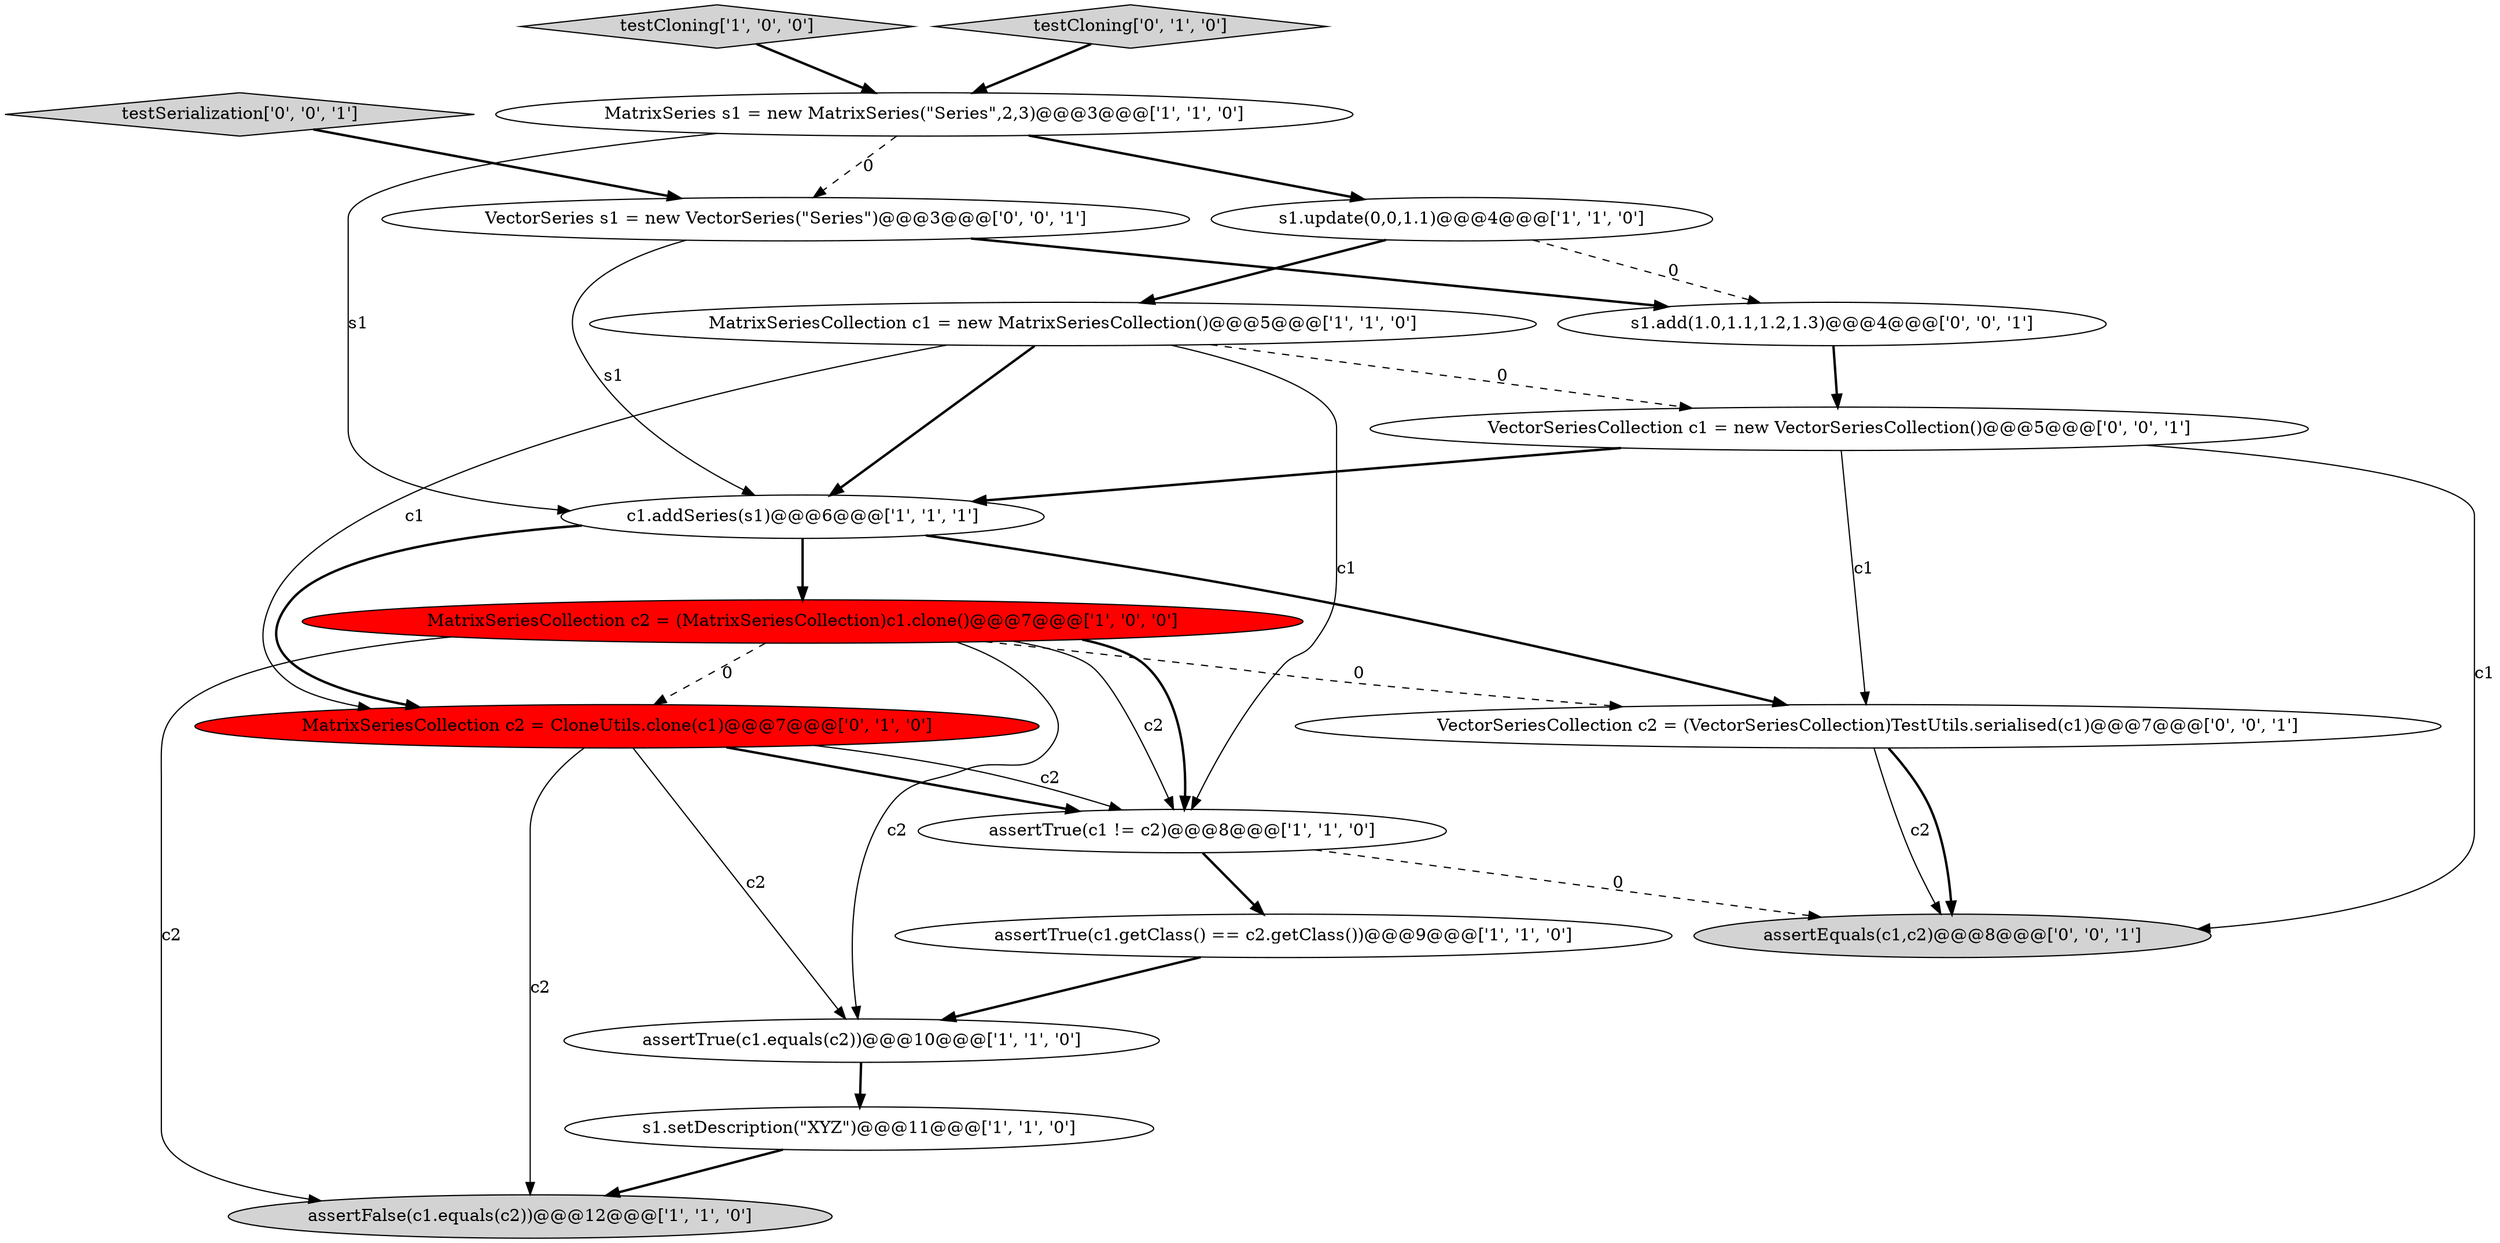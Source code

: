 digraph {
14 [style = filled, label = "testSerialization['0', '0', '1']", fillcolor = lightgray, shape = diamond image = "AAA0AAABBB3BBB"];
6 [style = filled, label = "s1.setDescription(\"XYZ\")@@@11@@@['1', '1', '0']", fillcolor = white, shape = ellipse image = "AAA0AAABBB1BBB"];
4 [style = filled, label = "MatrixSeries s1 = new MatrixSeries(\"Series\",2,3)@@@3@@@['1', '1', '0']", fillcolor = white, shape = ellipse image = "AAA0AAABBB1BBB"];
10 [style = filled, label = "testCloning['1', '0', '0']", fillcolor = lightgray, shape = diamond image = "AAA0AAABBB1BBB"];
0 [style = filled, label = "c1.addSeries(s1)@@@6@@@['1', '1', '1']", fillcolor = white, shape = ellipse image = "AAA0AAABBB1BBB"];
7 [style = filled, label = "assertTrue(c1.getClass() == c2.getClass())@@@9@@@['1', '1', '0']", fillcolor = white, shape = ellipse image = "AAA0AAABBB1BBB"];
15 [style = filled, label = "VectorSeries s1 = new VectorSeries(\"Series\")@@@3@@@['0', '0', '1']", fillcolor = white, shape = ellipse image = "AAA0AAABBB3BBB"];
5 [style = filled, label = "assertFalse(c1.equals(c2))@@@12@@@['1', '1', '0']", fillcolor = lightgray, shape = ellipse image = "AAA0AAABBB1BBB"];
9 [style = filled, label = "assertTrue(c1.equals(c2))@@@10@@@['1', '1', '0']", fillcolor = white, shape = ellipse image = "AAA0AAABBB1BBB"];
11 [style = filled, label = "MatrixSeriesCollection c2 = CloneUtils.clone(c1)@@@7@@@['0', '1', '0']", fillcolor = red, shape = ellipse image = "AAA1AAABBB2BBB"];
18 [style = filled, label = "s1.add(1.0,1.1,1.2,1.3)@@@4@@@['0', '0', '1']", fillcolor = white, shape = ellipse image = "AAA0AAABBB3BBB"];
13 [style = filled, label = "VectorSeriesCollection c2 = (VectorSeriesCollection)TestUtils.serialised(c1)@@@7@@@['0', '0', '1']", fillcolor = white, shape = ellipse image = "AAA0AAABBB3BBB"];
17 [style = filled, label = "VectorSeriesCollection c1 = new VectorSeriesCollection()@@@5@@@['0', '0', '1']", fillcolor = white, shape = ellipse image = "AAA0AAABBB3BBB"];
2 [style = filled, label = "s1.update(0,0,1.1)@@@4@@@['1', '1', '0']", fillcolor = white, shape = ellipse image = "AAA0AAABBB1BBB"];
8 [style = filled, label = "assertTrue(c1 != c2)@@@8@@@['1', '1', '0']", fillcolor = white, shape = ellipse image = "AAA0AAABBB1BBB"];
16 [style = filled, label = "assertEquals(c1,c2)@@@8@@@['0', '0', '1']", fillcolor = lightgray, shape = ellipse image = "AAA0AAABBB3BBB"];
1 [style = filled, label = "MatrixSeriesCollection c2 = (MatrixSeriesCollection)c1.clone()@@@7@@@['1', '0', '0']", fillcolor = red, shape = ellipse image = "AAA1AAABBB1BBB"];
12 [style = filled, label = "testCloning['0', '1', '0']", fillcolor = lightgray, shape = diamond image = "AAA0AAABBB2BBB"];
3 [style = filled, label = "MatrixSeriesCollection c1 = new MatrixSeriesCollection()@@@5@@@['1', '1', '0']", fillcolor = white, shape = ellipse image = "AAA0AAABBB1BBB"];
13->16 [style = solid, label="c2"];
8->16 [style = dashed, label="0"];
3->17 [style = dashed, label="0"];
1->8 [style = bold, label=""];
0->13 [style = bold, label=""];
3->8 [style = solid, label="c1"];
17->16 [style = solid, label="c1"];
2->3 [style = bold, label=""];
1->5 [style = solid, label="c2"];
18->17 [style = bold, label=""];
0->11 [style = bold, label=""];
4->2 [style = bold, label=""];
15->18 [style = bold, label=""];
13->16 [style = bold, label=""];
4->0 [style = solid, label="s1"];
8->7 [style = bold, label=""];
3->0 [style = bold, label=""];
9->6 [style = bold, label=""];
1->9 [style = solid, label="c2"];
1->13 [style = dashed, label="0"];
7->9 [style = bold, label=""];
6->5 [style = bold, label=""];
15->0 [style = solid, label="s1"];
17->0 [style = bold, label=""];
12->4 [style = bold, label=""];
1->11 [style = dashed, label="0"];
0->1 [style = bold, label=""];
11->9 [style = solid, label="c2"];
11->8 [style = solid, label="c2"];
4->15 [style = dashed, label="0"];
17->13 [style = solid, label="c1"];
2->18 [style = dashed, label="0"];
10->4 [style = bold, label=""];
1->8 [style = solid, label="c2"];
11->5 [style = solid, label="c2"];
11->8 [style = bold, label=""];
14->15 [style = bold, label=""];
3->11 [style = solid, label="c1"];
}
